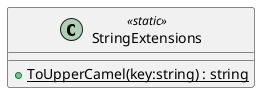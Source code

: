 @startuml
class StringExtensions <<static>> {
    + {static} ToUpperCamel(key:string) : string
}
@enduml
